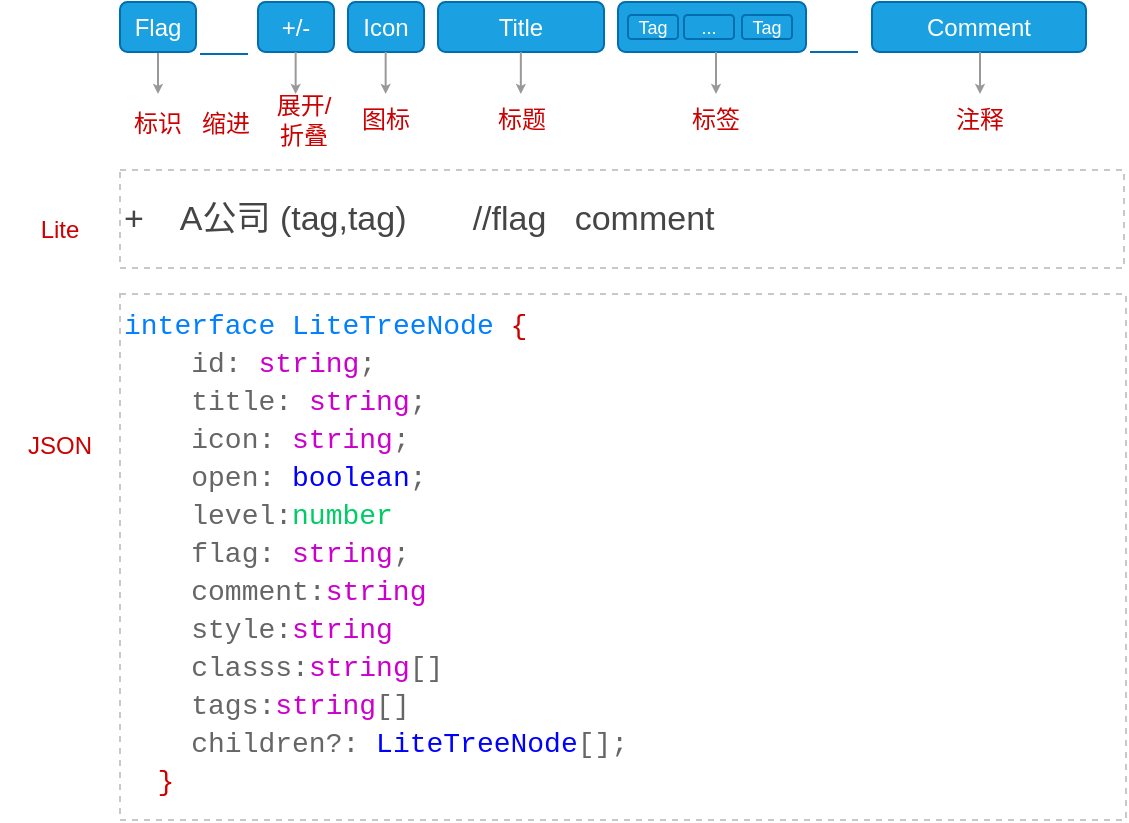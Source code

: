 <mxfile>
    <diagram id="3JTyfYCx0VrkUdsncP44" name="第 1 页">
        <mxGraphModel dx="728" dy="546" grid="0" gridSize="10" guides="1" tooltips="1" connect="1" arrows="1" fold="1" page="1" pageScale="1" pageWidth="827" pageHeight="1169" background="#ffffff" math="0" shadow="0">
            <root>
                <mxCell id="0"/>
                <mxCell id="1" parent="0"/>
                <mxCell id="8" value="" style="rounded=1;whiteSpace=wrap;html=1;fillColor=#1ba1e2;strokeColor=#006EAF;fontColor=#ffffff;" parent="1" vertex="1">
                    <mxGeometry x="332" y="52" width="94" height="25" as="geometry"/>
                </mxCell>
                <mxCell id="21" style="edgeStyle=none;html=1;exitX=0.5;exitY=1;exitDx=0;exitDy=0;entryX=0.5;entryY=0;entryDx=0;entryDy=0;fontSize=9;fontColor=#5ED60E;endSize=2;startSize=2;fillColor=#60a917;strokeColor=#999999;jumpSize=3;" parent="1" source="2" target="14" edge="1">
                    <mxGeometry relative="1" as="geometry"/>
                </mxCell>
                <mxCell id="2" value="Flag" style="rounded=1;whiteSpace=wrap;html=1;fillColor=#1ba1e2;strokeColor=#006EAF;fontColor=#ffffff;" parent="1" vertex="1">
                    <mxGeometry x="83" y="52" width="38" height="25" as="geometry"/>
                </mxCell>
                <mxCell id="3" value="+/-" style="rounded=1;whiteSpace=wrap;html=1;fillColor=#1ba1e2;strokeColor=#006EAF;fontColor=#ffffff;" parent="1" vertex="1">
                    <mxGeometry x="152" y="52" width="38" height="25" as="geometry"/>
                </mxCell>
                <mxCell id="5" value="Icon" style="rounded=1;whiteSpace=wrap;html=1;fillColor=#1ba1e2;strokeColor=#006EAF;fontColor=#ffffff;" parent="1" vertex="1">
                    <mxGeometry x="197" y="52" width="38" height="25" as="geometry"/>
                </mxCell>
                <mxCell id="6" value="Title" style="rounded=1;whiteSpace=wrap;html=1;fillColor=#1ba1e2;strokeColor=#006EAF;fontColor=#ffffff;" parent="1" vertex="1">
                    <mxGeometry x="242" y="52" width="83" height="25" as="geometry"/>
                </mxCell>
                <mxCell id="7" value="Tag" style="rounded=1;whiteSpace=wrap;html=1;fillColor=#1ba1e2;strokeColor=#006EAF;fontColor=#ffffff;fontSize=9;" parent="1" vertex="1">
                    <mxGeometry x="337" y="58.5" width="25" height="12" as="geometry"/>
                </mxCell>
                <mxCell id="9" value="..." style="rounded=1;whiteSpace=wrap;html=1;fillColor=#1ba1e2;strokeColor=#006EAF;fontColor=#ffffff;fontSize=9;" parent="1" vertex="1">
                    <mxGeometry x="365" y="58.5" width="25" height="12" as="geometry"/>
                </mxCell>
                <mxCell id="10" value="Tag" style="rounded=1;whiteSpace=wrap;html=1;fillColor=#1ba1e2;strokeColor=#006EAF;fontSize=9;fontColor=#ffffff;" parent="1" vertex="1">
                    <mxGeometry x="394" y="58.5" width="25" height="12" as="geometry"/>
                </mxCell>
                <mxCell id="11" value="Comment" style="rounded=1;whiteSpace=wrap;html=1;fillColor=#1ba1e2;strokeColor=#006EAF;fontColor=#ffffff;" parent="1" vertex="1">
                    <mxGeometry x="459" y="52" width="107" height="25" as="geometry"/>
                </mxCell>
                <mxCell id="14" value="标识" style="text;html=1;strokeColor=none;fillColor=none;align=center;verticalAlign=middle;whiteSpace=wrap;rounded=0;fontSize=12;fontColor=#CC0000;" parent="1" vertex="1">
                    <mxGeometry x="89" y="98" width="26" height="30" as="geometry"/>
                </mxCell>
                <mxCell id="15" value="展开/折叠" style="text;html=1;strokeColor=none;fillColor=none;align=center;verticalAlign=middle;whiteSpace=wrap;rounded=0;fontSize=12;fontColor=#CC0000;horizontal=1;" parent="1" vertex="1">
                    <mxGeometry x="158" y="96" width="34" height="30" as="geometry"/>
                </mxCell>
                <mxCell id="16" value="图标" style="text;html=1;strokeColor=none;fillColor=none;align=center;verticalAlign=middle;whiteSpace=wrap;rounded=0;fontSize=12;fontColor=#CC0000;horizontal=1;" parent="1" vertex="1">
                    <mxGeometry x="203" y="96" width="26" height="30" as="geometry"/>
                </mxCell>
                <mxCell id="17" value="标题" style="text;html=1;strokeColor=none;fillColor=none;align=center;verticalAlign=middle;whiteSpace=wrap;rounded=0;fontSize=12;fontColor=#CC0000;horizontal=1;" parent="1" vertex="1">
                    <mxGeometry x="271" y="96" width="26" height="30" as="geometry"/>
                </mxCell>
                <mxCell id="18" value="标签" style="text;html=1;strokeColor=none;fillColor=none;align=center;verticalAlign=middle;whiteSpace=wrap;rounded=0;fontSize=12;fontColor=#CC0000;horizontal=1;" parent="1" vertex="1">
                    <mxGeometry x="368" y="96" width="26" height="30" as="geometry"/>
                </mxCell>
                <mxCell id="20" value="注释" style="text;html=1;strokeColor=none;fillColor=none;align=center;verticalAlign=middle;whiteSpace=wrap;rounded=0;fontSize=12;fontColor=#CC0000;horizontal=1;" parent="1" vertex="1">
                    <mxGeometry x="499.5" y="96" width="26" height="30" as="geometry"/>
                </mxCell>
                <mxCell id="22" style="edgeStyle=none;html=1;exitX=0.5;exitY=1;exitDx=0;exitDy=0;entryX=0.5;entryY=0;entryDx=0;entryDy=0;fontSize=9;fontColor=#5ED60E;endSize=2;startSize=2;fillColor=#60a917;strokeColor=#999999;jumpSize=3;" parent="1" edge="1">
                    <mxGeometry relative="1" as="geometry">
                        <mxPoint x="170.83" y="77" as="sourcePoint"/>
                        <mxPoint x="170.83" y="98" as="targetPoint"/>
                    </mxGeometry>
                </mxCell>
                <mxCell id="23" style="edgeStyle=none;html=1;exitX=0.5;exitY=1;exitDx=0;exitDy=0;entryX=0.5;entryY=0;entryDx=0;entryDy=0;fontSize=9;fontColor=#5ED60E;endSize=2;startSize=2;fillColor=#60a917;strokeColor=#999999;jumpSize=3;" parent="1" edge="1">
                    <mxGeometry relative="1" as="geometry">
                        <mxPoint x="215.83" y="77" as="sourcePoint"/>
                        <mxPoint x="215.83" y="98" as="targetPoint"/>
                    </mxGeometry>
                </mxCell>
                <mxCell id="26" style="edgeStyle=none;html=1;exitX=0.5;exitY=1;exitDx=0;exitDy=0;entryX=0.5;entryY=0;entryDx=0;entryDy=0;fontSize=9;fontColor=#5ED60E;endSize=2;startSize=2;fillColor=#60a917;strokeColor=#999999;jumpSize=3;" parent="1" edge="1">
                    <mxGeometry relative="1" as="geometry">
                        <mxPoint x="283.42" y="77" as="sourcePoint"/>
                        <mxPoint x="283.42" y="98.0" as="targetPoint"/>
                    </mxGeometry>
                </mxCell>
                <mxCell id="28" style="edgeStyle=none;html=1;exitX=0.5;exitY=1;exitDx=0;exitDy=0;entryX=0.5;entryY=0;entryDx=0;entryDy=0;fontSize=9;fontColor=#5ED60E;endSize=2;startSize=2;fillColor=#60a917;strokeColor=#999999;jumpSize=3;" parent="1" edge="1">
                    <mxGeometry relative="1" as="geometry">
                        <mxPoint x="381.0" y="77" as="sourcePoint"/>
                        <mxPoint x="381.0" y="98" as="targetPoint"/>
                    </mxGeometry>
                </mxCell>
                <mxCell id="30" style="edgeStyle=none;html=1;exitX=0.5;exitY=1;exitDx=0;exitDy=0;entryX=0.5;entryY=0;entryDx=0;entryDy=0;fontSize=9;fontColor=#5ED60E;endSize=2;startSize=2;fillColor=#60a917;strokeColor=#999999;jumpSize=3;" parent="1" edge="1">
                    <mxGeometry relative="1" as="geometry">
                        <mxPoint x="513" y="77" as="sourcePoint"/>
                        <mxPoint x="513" y="98" as="targetPoint"/>
                    </mxGeometry>
                </mxCell>
                <mxCell id="31" value="Lite" style="text;html=1;strokeColor=none;fillColor=none;align=center;verticalAlign=middle;whiteSpace=wrap;rounded=0;fontSize=12;fontColor=#CC0000;" parent="1" vertex="1">
                    <mxGeometry x="23" y="151" width="60" height="30" as="geometry"/>
                </mxCell>
                <mxCell id="32" value="&lt;font color=&quot;#454545&quot;&gt;+&amp;nbsp; &amp;nbsp; A公司 (tag,tag)&amp;nbsp; &amp;nbsp; &amp;nbsp; &amp;nbsp;//flag&amp;nbsp; &amp;nbsp;comment&lt;/font&gt;" style="rounded=0;whiteSpace=wrap;html=1;fontSize=17;fillColor=none;strokeColor=#C9C7C7;dashed=1;align=left;" parent="1" vertex="1">
                    <mxGeometry x="83" y="136" width="502" height="49" as="geometry"/>
                </mxCell>
                <mxCell id="34" value="JSON" style="text;html=1;strokeColor=none;fillColor=none;align=center;verticalAlign=middle;whiteSpace=wrap;rounded=0;fontSize=12;fontColor=#CC0000;" vertex="1" parent="1">
                    <mxGeometry x="23" y="259" width="60" height="30" as="geometry"/>
                </mxCell>
                <mxCell id="35" value="&lt;div style=&quot;font-family: Consolas, &amp;quot;Courier New&amp;quot;, monospace; font-size: 14px; line-height: 19px;&quot;&gt;&lt;div style=&quot;&quot;&gt;&lt;font color=&quot;#007fff&quot;&gt;&lt;span style=&quot;&quot;&gt;interface&lt;/span&gt;&amp;nbsp;&lt;span style=&quot;&quot;&gt;LiteTreeNode&lt;/span&gt;&lt;/font&gt;&amp;nbsp;&lt;font color=&quot;#cc0000&quot;&gt;{&lt;/font&gt;&lt;/div&gt;&lt;div style=&quot;&quot;&gt;&amp;nbsp; &amp;nbsp;&amp;nbsp;&lt;span style=&quot;&quot;&gt;id&lt;/span&gt;&lt;span style=&quot;&quot;&gt;:&lt;/span&gt;&amp;nbsp;&lt;span style=&quot;&quot;&gt;&lt;font color=&quot;#cc00cc&quot;&gt;string&lt;/font&gt;&lt;/span&gt;;&lt;/div&gt;&lt;div style=&quot;&quot;&gt;&amp;nbsp; &amp;nbsp;&amp;nbsp;&lt;span style=&quot;&quot;&gt;title&lt;/span&gt;&lt;span style=&quot;&quot;&gt;:&lt;/span&gt;&amp;nbsp;&lt;span style=&quot;&quot;&gt;&lt;font color=&quot;#cc00cc&quot;&gt;string&lt;/font&gt;&lt;/span&gt;;&lt;/div&gt;&lt;div style=&quot;&quot;&gt;&amp;nbsp; &amp;nbsp;&amp;nbsp;&lt;span style=&quot;&quot;&gt;icon&lt;/span&gt;&lt;span style=&quot;&quot;&gt;:&lt;/span&gt;&amp;nbsp;&lt;span style=&quot;&quot;&gt;&lt;font color=&quot;#cc00cc&quot;&gt;string&lt;/font&gt;&lt;/span&gt;;&lt;/div&gt;&lt;div style=&quot;&quot;&gt;&amp;nbsp; &amp;nbsp;&amp;nbsp;&lt;span style=&quot;&quot;&gt;open&lt;/span&gt;&lt;span style=&quot;&quot;&gt;:&lt;/span&gt;&amp;nbsp;&lt;span style=&quot;&quot;&gt;&lt;font color=&quot;#0000ff&quot;&gt;boolean&lt;/font&gt;&lt;/span&gt;; &amp;nbsp; &amp;nbsp;&lt;/div&gt;&lt;div style=&quot;&quot;&gt;&amp;nbsp; &amp;nbsp;&amp;nbsp;&lt;span style=&quot;&quot;&gt;level&lt;/span&gt;&lt;span style=&quot;&quot;&gt;:&lt;/span&gt;&lt;span style=&quot;&quot;&gt;&lt;font color=&quot;#00cc66&quot;&gt;number&lt;/font&gt;&lt;/span&gt;&lt;/div&gt;&lt;div style=&quot;&quot;&gt;&amp;nbsp; &amp;nbsp;&amp;nbsp;&lt;span style=&quot;&quot;&gt;flag&lt;/span&gt;&lt;span style=&quot;&quot;&gt;:&lt;/span&gt;&amp;nbsp;&lt;span style=&quot;&quot;&gt;&lt;font color=&quot;#cc00cc&quot;&gt;string&lt;/font&gt;&lt;/span&gt;;&lt;/div&gt;&lt;div style=&quot;&quot;&gt;&amp;nbsp; &amp;nbsp;&amp;nbsp;&lt;span style=&quot;&quot;&gt;comment&lt;/span&gt;&lt;span style=&quot;&quot;&gt;:&lt;/span&gt;&lt;span style=&quot;&quot;&gt;&lt;font color=&quot;#cc00cc&quot;&gt;string&lt;/font&gt;&lt;/span&gt;&lt;/div&gt;&lt;div style=&quot;&quot;&gt;&amp;nbsp; &amp;nbsp;&amp;nbsp;&lt;span style=&quot;&quot;&gt;style&lt;/span&gt;&lt;span style=&quot;&quot;&gt;:&lt;/span&gt;&lt;span style=&quot;&quot;&gt;&lt;font color=&quot;#cc00cc&quot;&gt;string&lt;/font&gt;&lt;/span&gt;&lt;/div&gt;&lt;div style=&quot;&quot;&gt;&amp;nbsp; &amp;nbsp;&amp;nbsp;&lt;span style=&quot;&quot;&gt;classs&lt;/span&gt;&lt;span style=&quot;&quot;&gt;:&lt;/span&gt;&lt;span style=&quot;&quot;&gt;&lt;font color=&quot;#cc00cc&quot;&gt;string&lt;/font&gt;&lt;/span&gt;[]&lt;/div&gt;&lt;div style=&quot;&quot;&gt;&amp;nbsp; &amp;nbsp;&amp;nbsp;&lt;span style=&quot;&quot;&gt;tags&lt;/span&gt;&lt;span style=&quot;&quot;&gt;:&lt;/span&gt;&lt;span style=&quot;&quot;&gt;&lt;font color=&quot;#cc00cc&quot;&gt;string&lt;/font&gt;&lt;/span&gt;[]&lt;/div&gt;&lt;div style=&quot;&quot;&gt;&amp;nbsp; &amp;nbsp;&amp;nbsp;&lt;span style=&quot;&quot;&gt;children&lt;/span&gt;&lt;span style=&quot;&quot;&gt;?:&lt;/span&gt;&amp;nbsp;&lt;span style=&quot;&quot;&gt;&lt;font color=&quot;#0000ff&quot;&gt;LiteTreeNode&lt;/font&gt;&lt;/span&gt;[];&lt;/div&gt;&lt;div style=&quot;&quot;&gt;&lt;font color=&quot;#cc0000&quot;&gt;&amp;nbsp; }&lt;/font&gt;&lt;/div&gt;&lt;/div&gt;" style="rounded=0;whiteSpace=wrap;html=1;fontSize=17;fillColor=none;strokeColor=#C9C7C7;dashed=1;align=left;verticalAlign=top;fontColor=#666666;" vertex="1" parent="1">
                    <mxGeometry x="83" y="198" width="503" height="263" as="geometry"/>
                </mxCell>
                <mxCell id="36" value="缩进" style="text;html=1;strokeColor=none;fillColor=none;align=center;verticalAlign=middle;whiteSpace=wrap;rounded=0;fontSize=12;fontColor=#CC0000;horizontal=1;" vertex="1" parent="1">
                    <mxGeometry x="123" y="98" width="26" height="30" as="geometry"/>
                </mxCell>
                <mxCell id="37" value="" style="endArrow=none;html=1;fontColor=#454545;fillColor=#1ba1e2;strokeColor=#006EAF;" edge="1" parent="1">
                    <mxGeometry width="50" height="50" relative="1" as="geometry">
                        <mxPoint x="123" y="78" as="sourcePoint"/>
                        <mxPoint x="147" y="78" as="targetPoint"/>
                    </mxGeometry>
                </mxCell>
                <mxCell id="38" value="" style="endArrow=none;html=1;fontColor=#454545;fillColor=#1ba1e2;strokeColor=#006EAF;" edge="1" parent="1">
                    <mxGeometry width="50" height="50" relative="1" as="geometry">
                        <mxPoint x="428" y="77" as="sourcePoint"/>
                        <mxPoint x="452" y="77" as="targetPoint"/>
                    </mxGeometry>
                </mxCell>
            </root>
        </mxGraphModel>
    </diagram>
</mxfile>
